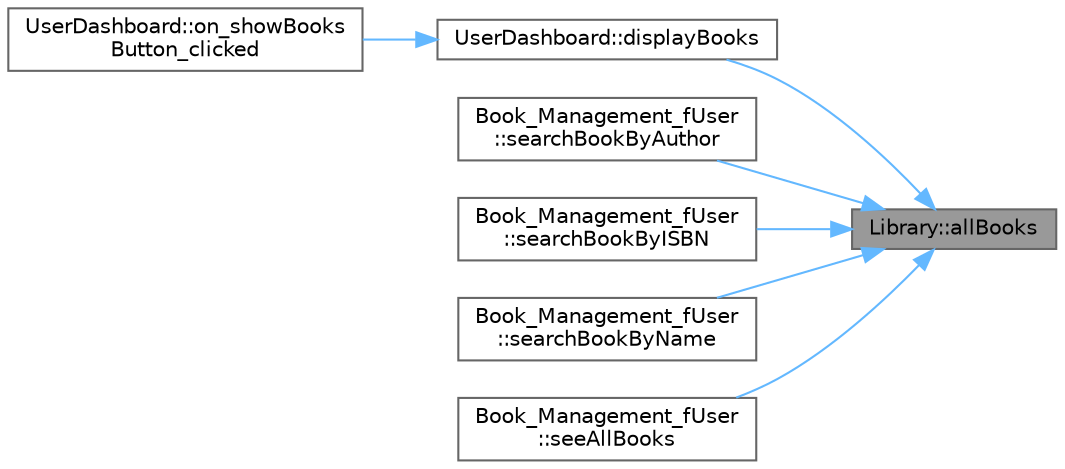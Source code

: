 digraph "Library::allBooks"
{
 // INTERACTIVE_SVG=YES
 // LATEX_PDF_SIZE
  bgcolor="transparent";
  edge [fontname=Helvetica,fontsize=10,labelfontname=Helvetica,labelfontsize=10];
  node [fontname=Helvetica,fontsize=10,shape=box,height=0.2,width=0.4];
  rankdir="RL";
  Node1 [id="Node000001",label="Library::allBooks",height=0.2,width=0.4,color="gray40", fillcolor="grey60", style="filled", fontcolor="black",tooltip="Retrieves all books in the library."];
  Node1 -> Node2 [id="edge1_Node000001_Node000002",dir="back",color="steelblue1",style="solid",tooltip=" "];
  Node2 [id="Node000002",label="UserDashboard::displayBooks",height=0.2,width=0.4,color="grey40", fillcolor="white", style="filled",URL="$class_user_dashboard.html#a6905b1db7a16ff781cdc7bd714ea1f1e",tooltip="Displays all books in the library."];
  Node2 -> Node3 [id="edge2_Node000002_Node000003",dir="back",color="steelblue1",style="solid",tooltip=" "];
  Node3 [id="Node000003",label="UserDashboard::on_showBooks\lButton_clicked",height=0.2,width=0.4,color="grey40", fillcolor="white", style="filled",URL="$class_user_dashboard.html#a48c41da34e6e1a2d582407568548fde8",tooltip="Toggles the visibility of the book list."];
  Node1 -> Node4 [id="edge3_Node000001_Node000004",dir="back",color="steelblue1",style="solid",tooltip=" "];
  Node4 [id="Node000004",label="Book_Management_fUser\l::searchBookByAuthor",height=0.2,width=0.4,color="grey40", fillcolor="white", style="filled",URL="$class_book___management__f_user.html#a7da932cc037c5f03c063289cff6d1ebe",tooltip="Searches for books by their author."];
  Node1 -> Node5 [id="edge4_Node000001_Node000005",dir="back",color="steelblue1",style="solid",tooltip=" "];
  Node5 [id="Node000005",label="Book_Management_fUser\l::searchBookByISBN",height=0.2,width=0.4,color="grey40", fillcolor="white", style="filled",URL="$class_book___management__f_user.html#a3831eb0b156af9cf9c09566eb5a2904f",tooltip="Searches for a book by its ISBN."];
  Node1 -> Node6 [id="edge5_Node000001_Node000006",dir="back",color="steelblue1",style="solid",tooltip=" "];
  Node6 [id="Node000006",label="Book_Management_fUser\l::searchBookByName",height=0.2,width=0.4,color="grey40", fillcolor="white", style="filled",URL="$class_book___management__f_user.html#a57e77b39e3bf31570a8efebde6d50c86",tooltip="Searches for a book by its name."];
  Node1 -> Node7 [id="edge6_Node000001_Node000007",dir="back",color="steelblue1",style="solid",tooltip=" "];
  Node7 [id="Node000007",label="Book_Management_fUser\l::seeAllBooks",height=0.2,width=0.4,color="grey40", fillcolor="white", style="filled",URL="$class_book___management__f_user.html#a1ab3abf8e380a5096a6c83aa073a6629",tooltip="Allows a user to see all available books in the library."];
}

